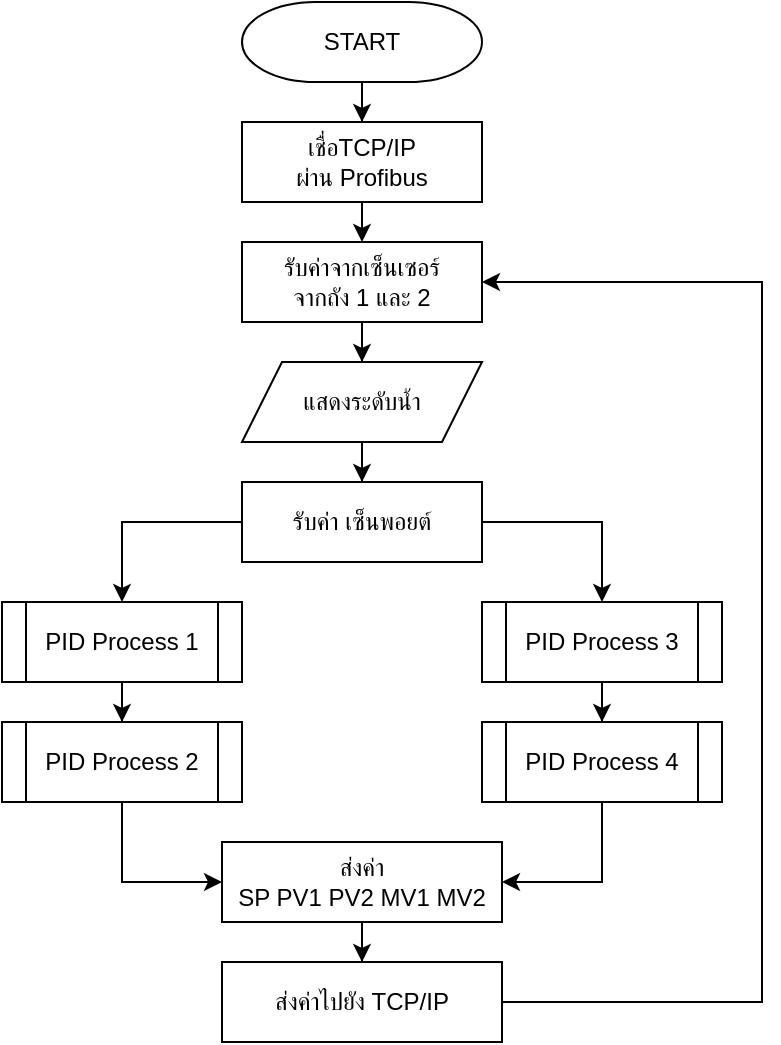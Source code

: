 <mxfile version="24.8.6" pages="2">
  <diagram name="Page-1" id="zoAdKi03R0Wv2_IQGmBw">
    <mxGraphModel dx="1434" dy="818" grid="1" gridSize="10" guides="1" tooltips="1" connect="1" arrows="1" fold="1" page="1" pageScale="1" pageWidth="827" pageHeight="1169" math="0" shadow="0">
      <root>
        <mxCell id="0" />
        <mxCell id="1" parent="0" />
        <mxCell id="R_VAT9pj6olcrUuVR5CC-49" style="edgeStyle=orthogonalEdgeStyle;rounded=0;orthogonalLoop=1;jettySize=auto;html=1;entryX=0.5;entryY=0;entryDx=0;entryDy=0;" parent="1" target="R_VAT9pj6olcrUuVR5CC-2" edge="1">
          <mxGeometry relative="1" as="geometry">
            <mxPoint x="440" y="140" as="sourcePoint" />
          </mxGeometry>
        </mxCell>
        <mxCell id="R_VAT9pj6olcrUuVR5CC-65" value="" style="edgeStyle=orthogonalEdgeStyle;rounded=0;orthogonalLoop=1;jettySize=auto;html=1;" parent="1" source="R_VAT9pj6olcrUuVR5CC-1" target="R_VAT9pj6olcrUuVR5CC-64" edge="1">
          <mxGeometry relative="1" as="geometry" />
        </mxCell>
        <mxCell id="R_VAT9pj6olcrUuVR5CC-1" value="START" style="strokeWidth=1;html=1;shape=mxgraph.flowchart.terminator;whiteSpace=wrap;" parent="1" vertex="1">
          <mxGeometry x="380" y="40" width="120" height="40" as="geometry" />
        </mxCell>
        <mxCell id="R_VAT9pj6olcrUuVR5CC-50" style="edgeStyle=orthogonalEdgeStyle;rounded=0;orthogonalLoop=1;jettySize=auto;html=1;entryX=0.5;entryY=0;entryDx=0;entryDy=0;" parent="1" source="R_VAT9pj6olcrUuVR5CC-2" target="R_VAT9pj6olcrUuVR5CC-4" edge="1">
          <mxGeometry relative="1" as="geometry" />
        </mxCell>
        <mxCell id="R_VAT9pj6olcrUuVR5CC-2" value="รับค่าจากเซ็นเซอร์&lt;div&gt;จากถัง 1 และ 2&lt;/div&gt;" style="rounded=0;whiteSpace=wrap;html=1;" parent="1" vertex="1">
          <mxGeometry x="380" y="160" width="120" height="40" as="geometry" />
        </mxCell>
        <mxCell id="R_VAT9pj6olcrUuVR5CC-52" style="edgeStyle=orthogonalEdgeStyle;rounded=0;orthogonalLoop=1;jettySize=auto;html=1;entryX=0.5;entryY=0;entryDx=0;entryDy=0;" parent="1" source="R_VAT9pj6olcrUuVR5CC-4" target="R_VAT9pj6olcrUuVR5CC-19" edge="1">
          <mxGeometry relative="1" as="geometry" />
        </mxCell>
        <mxCell id="R_VAT9pj6olcrUuVR5CC-4" value="แสดงระดับน้ำ" style="shape=parallelogram;perimeter=parallelogramPerimeter;whiteSpace=wrap;html=1;fixedSize=1;" parent="1" vertex="1">
          <mxGeometry x="380" y="220" width="120" height="40" as="geometry" />
        </mxCell>
        <mxCell id="R_VAT9pj6olcrUuVR5CC-5" style="edgeStyle=orthogonalEdgeStyle;rounded=0;orthogonalLoop=1;jettySize=auto;html=1;exitX=0.5;exitY=1;exitDx=0;exitDy=0;" parent="1" source="R_VAT9pj6olcrUuVR5CC-4" target="R_VAT9pj6olcrUuVR5CC-4" edge="1">
          <mxGeometry relative="1" as="geometry" />
        </mxCell>
        <mxCell id="R_VAT9pj6olcrUuVR5CC-26" value="" style="edgeStyle=orthogonalEdgeStyle;rounded=0;orthogonalLoop=1;jettySize=auto;html=1;" parent="1" source="R_VAT9pj6olcrUuVR5CC-16" target="R_VAT9pj6olcrUuVR5CC-25" edge="1">
          <mxGeometry relative="1" as="geometry" />
        </mxCell>
        <mxCell id="R_VAT9pj6olcrUuVR5CC-16" value="PID Process 1" style="shape=process;whiteSpace=wrap;html=1;backgroundOutline=1;" parent="1" vertex="1">
          <mxGeometry x="260" y="340" width="120" height="40" as="geometry" />
        </mxCell>
        <mxCell id="R_VAT9pj6olcrUuVR5CC-54" style="edgeStyle=orthogonalEdgeStyle;rounded=0;orthogonalLoop=1;jettySize=auto;html=1;entryX=0.5;entryY=0;entryDx=0;entryDy=0;" parent="1" source="R_VAT9pj6olcrUuVR5CC-19" target="R_VAT9pj6olcrUuVR5CC-16" edge="1">
          <mxGeometry relative="1" as="geometry">
            <Array as="points">
              <mxPoint x="320" y="300" />
            </Array>
          </mxGeometry>
        </mxCell>
        <mxCell id="R_VAT9pj6olcrUuVR5CC-59" style="edgeStyle=orthogonalEdgeStyle;rounded=0;orthogonalLoop=1;jettySize=auto;html=1;entryX=0.5;entryY=0;entryDx=0;entryDy=0;" parent="1" source="R_VAT9pj6olcrUuVR5CC-19" target="R_VAT9pj6olcrUuVR5CC-56" edge="1">
          <mxGeometry relative="1" as="geometry">
            <mxPoint x="520" y="340" as="targetPoint" />
            <Array as="points">
              <mxPoint x="560" y="300" />
            </Array>
          </mxGeometry>
        </mxCell>
        <mxCell id="R_VAT9pj6olcrUuVR5CC-19" value="รับค่า เซ็นพอยต์" style="rounded=0;whiteSpace=wrap;html=1;" parent="1" vertex="1">
          <mxGeometry x="380" y="280" width="120" height="40" as="geometry" />
        </mxCell>
        <mxCell id="R_VAT9pj6olcrUuVR5CC-61" style="edgeStyle=orthogonalEdgeStyle;rounded=0;orthogonalLoop=1;jettySize=auto;html=1;entryX=0;entryY=0.5;entryDx=0;entryDy=0;" parent="1" source="R_VAT9pj6olcrUuVR5CC-25" target="R_VAT9pj6olcrUuVR5CC-60" edge="1">
          <mxGeometry relative="1" as="geometry">
            <Array as="points">
              <mxPoint x="320" y="480" />
            </Array>
          </mxGeometry>
        </mxCell>
        <mxCell id="R_VAT9pj6olcrUuVR5CC-25" value="PID Process 2" style="shape=process;whiteSpace=wrap;html=1;backgroundOutline=1;" parent="1" vertex="1">
          <mxGeometry x="260" y="400" width="120" height="40" as="geometry" />
        </mxCell>
        <mxCell id="R_VAT9pj6olcrUuVR5CC-55" value="" style="edgeStyle=orthogonalEdgeStyle;rounded=0;orthogonalLoop=1;jettySize=auto;html=1;" parent="1" source="R_VAT9pj6olcrUuVR5CC-56" target="R_VAT9pj6olcrUuVR5CC-57" edge="1">
          <mxGeometry relative="1" as="geometry" />
        </mxCell>
        <mxCell id="R_VAT9pj6olcrUuVR5CC-56" value="PID Process 3" style="shape=process;whiteSpace=wrap;html=1;backgroundOutline=1;" parent="1" vertex="1">
          <mxGeometry x="500" y="340" width="120" height="40" as="geometry" />
        </mxCell>
        <mxCell id="R_VAT9pj6olcrUuVR5CC-62" style="edgeStyle=orthogonalEdgeStyle;rounded=0;orthogonalLoop=1;jettySize=auto;html=1;entryX=1;entryY=0.5;entryDx=0;entryDy=0;" parent="1" source="R_VAT9pj6olcrUuVR5CC-57" target="R_VAT9pj6olcrUuVR5CC-60" edge="1">
          <mxGeometry relative="1" as="geometry">
            <Array as="points">
              <mxPoint x="560" y="480" />
            </Array>
          </mxGeometry>
        </mxCell>
        <mxCell id="R_VAT9pj6olcrUuVR5CC-57" value="PID Process 4" style="shape=process;whiteSpace=wrap;html=1;backgroundOutline=1;" parent="1" vertex="1">
          <mxGeometry x="500" y="400" width="120" height="40" as="geometry" />
        </mxCell>
        <mxCell id="R_VAT9pj6olcrUuVR5CC-66" value="" style="edgeStyle=orthogonalEdgeStyle;rounded=0;orthogonalLoop=1;jettySize=auto;html=1;" parent="1" source="R_VAT9pj6olcrUuVR5CC-60" target="R_VAT9pj6olcrUuVR5CC-63" edge="1">
          <mxGeometry relative="1" as="geometry" />
        </mxCell>
        <mxCell id="R_VAT9pj6olcrUuVR5CC-60" value="ส่งค่า&lt;div&gt;SP PV1 PV2 MV1 MV2&lt;/div&gt;" style="rounded=0;whiteSpace=wrap;html=1;" parent="1" vertex="1">
          <mxGeometry x="370" y="460" width="140" height="40" as="geometry" />
        </mxCell>
        <mxCell id="R_VAT9pj6olcrUuVR5CC-67" style="edgeStyle=orthogonalEdgeStyle;rounded=0;orthogonalLoop=1;jettySize=auto;html=1;entryX=1;entryY=0.5;entryDx=0;entryDy=0;" parent="1" source="R_VAT9pj6olcrUuVR5CC-63" target="R_VAT9pj6olcrUuVR5CC-2" edge="1">
          <mxGeometry relative="1" as="geometry">
            <Array as="points">
              <mxPoint x="640" y="540" />
              <mxPoint x="640" y="180" />
            </Array>
          </mxGeometry>
        </mxCell>
        <mxCell id="R_VAT9pj6olcrUuVR5CC-63" value="ส่งค่าไปยัง TCP/IP" style="whiteSpace=wrap;html=1;" parent="1" vertex="1">
          <mxGeometry x="370" y="520" width="140" height="40" as="geometry" />
        </mxCell>
        <mxCell id="R_VAT9pj6olcrUuVR5CC-64" value="เชื่อTCP&lt;span style=&quot;background-color: initial;&quot;&gt;/IP&lt;/span&gt;&lt;div&gt;ผ่าน&amp;nbsp;&lt;span style=&quot;background-color: initial;&quot;&gt;Profibus&lt;/span&gt;&lt;/div&gt;" style="whiteSpace=wrap;html=1;" parent="1" vertex="1">
          <mxGeometry x="380" y="100" width="120" height="40" as="geometry" />
        </mxCell>
      </root>
    </mxGraphModel>
  </diagram>
  <diagram id="2byKojZmBFDyjQuGAxbI" name="Page-2">
    <mxGraphModel dx="1434" dy="818" grid="1" gridSize="10" guides="1" tooltips="1" connect="1" arrows="1" fold="1" page="1" pageScale="1" pageWidth="827" pageHeight="1169" math="0" shadow="0">
      <root>
        <mxCell id="0" />
        <mxCell id="1" parent="0" />
        <mxCell id="BiuKC1P5Nka2oSA2BAuv-1" value="" style="edgeStyle=orthogonalEdgeStyle;rounded=0;orthogonalLoop=1;jettySize=auto;html=1;" parent="1" source="BiuKC1P5Nka2oSA2BAuv-2" target="BiuKC1P5Nka2oSA2BAuv-8" edge="1">
          <mxGeometry relative="1" as="geometry" />
        </mxCell>
        <mxCell id="BiuKC1P5Nka2oSA2BAuv-2" value="PID Process 1" style="strokeWidth=1;html=1;shape=mxgraph.flowchart.terminator;whiteSpace=wrap;" parent="1" vertex="1">
          <mxGeometry x="114" y="40" width="120" height="40" as="geometry" />
        </mxCell>
        <mxCell id="BiuKC1P5Nka2oSA2BAuv-3" style="edgeStyle=orthogonalEdgeStyle;rounded=0;orthogonalLoop=1;jettySize=auto;html=1;entryX=0.5;entryY=0;entryDx=0;entryDy=0;" parent="1" source="BiuKC1P5Nka2oSA2BAuv-4" target="BiuKC1P5Nka2oSA2BAuv-5" edge="1">
          <mxGeometry relative="1" as="geometry" />
        </mxCell>
        <mxCell id="BiuKC1P5Nka2oSA2BAuv-4" value="&lt;div&gt;กำหนดค่าเอาท์พุต&lt;/div&gt;&lt;div&gt;MV 1&lt;/div&gt;" style="rounded=0;whiteSpace=wrap;html=1;" parent="1" vertex="1">
          <mxGeometry x="114" y="220" width="120" height="40" as="geometry" />
        </mxCell>
        <mxCell id="BiuKC1P5Nka2oSA2BAuv-5" value="ส่งค่าเอาท์พุตไปยัง&lt;div&gt;PID Process 2&lt;/div&gt;" style="rounded=0;whiteSpace=wrap;html=1;" parent="1" vertex="1">
          <mxGeometry x="114" y="280" width="120" height="40" as="geometry" />
        </mxCell>
        <mxCell id="BiuKC1P5Nka2oSA2BAuv-6" value="Return" style="strokeWidth=1;html=1;shape=mxgraph.flowchart.terminator;whiteSpace=wrap;" parent="1" vertex="1">
          <mxGeometry x="114" y="340" width="120" height="40" as="geometry" />
        </mxCell>
        <mxCell id="BiuKC1P5Nka2oSA2BAuv-38" value="" style="edgeStyle=orthogonalEdgeStyle;rounded=0;orthogonalLoop=1;jettySize=auto;html=1;" parent="1" source="BiuKC1P5Nka2oSA2BAuv-8" target="BiuKC1P5Nka2oSA2BAuv-37" edge="1">
          <mxGeometry relative="1" as="geometry" />
        </mxCell>
        <mxCell id="BiuKC1P5Nka2oSA2BAuv-8" value="รับค่าจากเซ็นเซอร์&lt;div&gt;จากถัง 2 มาเป็น เซ็นพอยต์&lt;/div&gt;" style="rounded=0;whiteSpace=wrap;html=1;" parent="1" vertex="1">
          <mxGeometry x="99" y="100" width="150" height="40" as="geometry" />
        </mxCell>
        <mxCell id="BiuKC1P5Nka2oSA2BAuv-9" style="edgeStyle=orthogonalEdgeStyle;rounded=0;orthogonalLoop=1;jettySize=auto;html=1;entryX=0.5;entryY=0;entryDx=0;entryDy=0;" parent="1" source="BiuKC1P5Nka2oSA2BAuv-10" target="BiuKC1P5Nka2oSA2BAuv-16" edge="1">
          <mxGeometry relative="1" as="geometry" />
        </mxCell>
        <mxCell id="BiuKC1P5Nka2oSA2BAuv-10" value="PID Process 2" style="strokeWidth=1;html=1;shape=mxgraph.flowchart.terminator;whiteSpace=wrap;" parent="1" vertex="1">
          <mxGeometry x="274" y="40" width="120" height="40" as="geometry" />
        </mxCell>
        <mxCell id="BiuKC1P5Nka2oSA2BAuv-11" style="edgeStyle=orthogonalEdgeStyle;rounded=0;orthogonalLoop=1;jettySize=auto;html=1;entryX=0.5;entryY=0;entryDx=0;entryDy=0;" parent="1" source="BiuKC1P5Nka2oSA2BAuv-12" target="BiuKC1P5Nka2oSA2BAuv-13" edge="1">
          <mxGeometry relative="1" as="geometry" />
        </mxCell>
        <mxCell id="BiuKC1P5Nka2oSA2BAuv-12" value="ตั้งค่า&lt;div&gt;Duty cycle time&lt;/div&gt;" style="rounded=0;whiteSpace=wrap;html=1;" parent="1" vertex="1">
          <mxGeometry x="274" y="220" width="120" height="40" as="geometry" />
        </mxCell>
        <mxCell id="BiuKC1P5Nka2oSA2BAuv-13" value="ตั้งค่าเอาท์พุตไป&lt;div&gt;ควบคุมการทำงานของปั้ม&lt;/div&gt;" style="rounded=0;whiteSpace=wrap;html=1;" parent="1" vertex="1">
          <mxGeometry x="259" y="280" width="150" height="40" as="geometry" />
        </mxCell>
        <mxCell id="BiuKC1P5Nka2oSA2BAuv-14" value="Return" style="strokeWidth=1;html=1;shape=mxgraph.flowchart.terminator;whiteSpace=wrap;" parent="1" vertex="1">
          <mxGeometry x="274" y="340" width="120" height="40" as="geometry" />
        </mxCell>
        <mxCell id="BiuKC1P5Nka2oSA2BAuv-41" style="edgeStyle=orthogonalEdgeStyle;rounded=0;orthogonalLoop=1;jettySize=auto;html=1;entryX=0.5;entryY=0;entryDx=0;entryDy=0;" parent="1" source="BiuKC1P5Nka2oSA2BAuv-16" target="BiuKC1P5Nka2oSA2BAuv-40" edge="1">
          <mxGeometry relative="1" as="geometry" />
        </mxCell>
        <mxCell id="BiuKC1P5Nka2oSA2BAuv-16" value="รับค่าจากเซ็นเซอร์&lt;div&gt;จากถัง 1 มาเป็น เซ็นพอยต์&lt;/div&gt;" style="rounded=0;whiteSpace=wrap;html=1;" parent="1" vertex="1">
          <mxGeometry x="259" y="100" width="150" height="40" as="geometry" />
        </mxCell>
        <mxCell id="BiuKC1P5Nka2oSA2BAuv-17" style="edgeStyle=orthogonalEdgeStyle;rounded=0;orthogonalLoop=1;jettySize=auto;html=1;entryX=0.5;entryY=0;entryDx=0;entryDy=0;entryPerimeter=0;" parent="1" source="BiuKC1P5Nka2oSA2BAuv-5" target="BiuKC1P5Nka2oSA2BAuv-6" edge="1">
          <mxGeometry relative="1" as="geometry" />
        </mxCell>
        <mxCell id="BiuKC1P5Nka2oSA2BAuv-18" style="edgeStyle=orthogonalEdgeStyle;rounded=0;orthogonalLoop=1;jettySize=auto;html=1;entryX=0.5;entryY=0;entryDx=0;entryDy=0;entryPerimeter=0;" parent="1" source="BiuKC1P5Nka2oSA2BAuv-13" target="BiuKC1P5Nka2oSA2BAuv-14" edge="1">
          <mxGeometry relative="1" as="geometry" />
        </mxCell>
        <mxCell id="BiuKC1P5Nka2oSA2BAuv-19" value="" style="edgeStyle=orthogonalEdgeStyle;rounded=0;orthogonalLoop=1;jettySize=auto;html=1;" parent="1" source="BiuKC1P5Nka2oSA2BAuv-20" target="BiuKC1P5Nka2oSA2BAuv-26" edge="1">
          <mxGeometry relative="1" as="geometry" />
        </mxCell>
        <mxCell id="BiuKC1P5Nka2oSA2BAuv-20" value="PID Process 3" style="strokeWidth=1;html=1;shape=mxgraph.flowchart.terminator;whiteSpace=wrap;" parent="1" vertex="1">
          <mxGeometry x="434" y="40" width="120" height="40" as="geometry" />
        </mxCell>
        <mxCell id="BiuKC1P5Nka2oSA2BAuv-21" style="edgeStyle=orthogonalEdgeStyle;rounded=0;orthogonalLoop=1;jettySize=auto;html=1;entryX=0.5;entryY=0;entryDx=0;entryDy=0;" parent="1" source="BiuKC1P5Nka2oSA2BAuv-22" target="BiuKC1P5Nka2oSA2BAuv-23" edge="1">
          <mxGeometry relative="1" as="geometry" />
        </mxCell>
        <mxCell id="BiuKC1P5Nka2oSA2BAuv-22" value="&lt;div&gt;กำหนดค่าเอาท์พุต&lt;/div&gt;&lt;div&gt;MV 3&lt;/div&gt;" style="rounded=0;whiteSpace=wrap;html=1;" parent="1" vertex="1">
          <mxGeometry x="434" y="220" width="120" height="40" as="geometry" />
        </mxCell>
        <mxCell id="BiuKC1P5Nka2oSA2BAuv-23" value="ตั้งค่าเอาท์พุตไปยัง&lt;div&gt;PID Process 4&lt;/div&gt;" style="rounded=0;whiteSpace=wrap;html=1;" parent="1" vertex="1">
          <mxGeometry x="434" y="280" width="120" height="40" as="geometry" />
        </mxCell>
        <mxCell id="BiuKC1P5Nka2oSA2BAuv-24" value="Return" style="strokeWidth=1;html=1;shape=mxgraph.flowchart.terminator;whiteSpace=wrap;" parent="1" vertex="1">
          <mxGeometry x="434" y="340" width="120" height="40" as="geometry" />
        </mxCell>
        <mxCell id="BiuKC1P5Nka2oSA2BAuv-25" style="edgeStyle=orthogonalEdgeStyle;rounded=0;orthogonalLoop=1;jettySize=auto;html=1;entryX=0.5;entryY=0;entryDx=0;entryDy=0;" parent="1" target="BiuKC1P5Nka2oSA2BAuv-22" edge="1">
          <mxGeometry relative="1" as="geometry">
            <mxPoint x="494" y="200" as="sourcePoint" />
          </mxGeometry>
        </mxCell>
        <mxCell id="BiuKC1P5Nka2oSA2BAuv-45" style="edgeStyle=orthogonalEdgeStyle;rounded=0;orthogonalLoop=1;jettySize=auto;html=1;" parent="1" source="BiuKC1P5Nka2oSA2BAuv-26" target="BiuKC1P5Nka2oSA2BAuv-43" edge="1">
          <mxGeometry relative="1" as="geometry" />
        </mxCell>
        <mxCell id="BiuKC1P5Nka2oSA2BAuv-26" value="รับค่าจากเซ็นเซอร์&lt;div&gt;จากถัง 4 มาเป็น เซ็นพอยต์&lt;/div&gt;" style="rounded=0;whiteSpace=wrap;html=1;" parent="1" vertex="1">
          <mxGeometry x="419" y="100" width="150" height="40" as="geometry" />
        </mxCell>
        <mxCell id="BiuKC1P5Nka2oSA2BAuv-27" style="edgeStyle=orthogonalEdgeStyle;rounded=0;orthogonalLoop=1;jettySize=auto;html=1;entryX=0.5;entryY=0;entryDx=0;entryDy=0;entryPerimeter=0;" parent="1" source="BiuKC1P5Nka2oSA2BAuv-23" target="BiuKC1P5Nka2oSA2BAuv-24" edge="1">
          <mxGeometry relative="1" as="geometry" />
        </mxCell>
        <mxCell id="BiuKC1P5Nka2oSA2BAuv-47" value="" style="edgeStyle=orthogonalEdgeStyle;rounded=0;orthogonalLoop=1;jettySize=auto;html=1;" parent="1" source="BiuKC1P5Nka2oSA2BAuv-29" target="BiuKC1P5Nka2oSA2BAuv-46" edge="1">
          <mxGeometry relative="1" as="geometry" />
        </mxCell>
        <mxCell id="BiuKC1P5Nka2oSA2BAuv-29" value="PID Process 4" style="strokeWidth=1;html=1;shape=mxgraph.flowchart.terminator;whiteSpace=wrap;" parent="1" vertex="1">
          <mxGeometry x="594" y="40" width="120" height="40" as="geometry" />
        </mxCell>
        <mxCell id="BiuKC1P5Nka2oSA2BAuv-30" style="edgeStyle=orthogonalEdgeStyle;rounded=0;orthogonalLoop=1;jettySize=auto;html=1;entryX=0.5;entryY=0;entryDx=0;entryDy=0;" parent="1" source="BiuKC1P5Nka2oSA2BAuv-31" target="BiuKC1P5Nka2oSA2BAuv-32" edge="1">
          <mxGeometry relative="1" as="geometry" />
        </mxCell>
        <mxCell id="BiuKC1P5Nka2oSA2BAuv-31" value="ตั้งค่า&lt;div&gt;Duty cycle time&lt;/div&gt;" style="rounded=0;whiteSpace=wrap;html=1;" parent="1" vertex="1">
          <mxGeometry x="594" y="220" width="120" height="40" as="geometry" />
        </mxCell>
        <mxCell id="BiuKC1P5Nka2oSA2BAuv-32" value="ตั้งค่าเอาท์พุตไป&lt;div&gt;ควบคุมการทำงานของปั้ม&lt;/div&gt;" style="rounded=0;whiteSpace=wrap;html=1;" parent="1" vertex="1">
          <mxGeometry x="579" y="280" width="150" height="40" as="geometry" />
        </mxCell>
        <mxCell id="BiuKC1P5Nka2oSA2BAuv-33" value="Return" style="strokeWidth=1;html=1;shape=mxgraph.flowchart.terminator;whiteSpace=wrap;" parent="1" vertex="1">
          <mxGeometry x="594" y="340" width="120" height="40" as="geometry" />
        </mxCell>
        <mxCell id="BiuKC1P5Nka2oSA2BAuv-34" style="edgeStyle=orthogonalEdgeStyle;rounded=0;orthogonalLoop=1;jettySize=auto;html=1;entryX=0.5;entryY=0;entryDx=0;entryDy=0;" parent="1" source="BiuKC1P5Nka2oSA2BAuv-35" target="BiuKC1P5Nka2oSA2BAuv-31" edge="1">
          <mxGeometry relative="1" as="geometry" />
        </mxCell>
        <mxCell id="BiuKC1P5Nka2oSA2BAuv-35" value="รับค่าจากเซ็นเซอร์&lt;div&gt;จากถัง 3 มาเป็น เซ็นพอยต์&lt;/div&gt;" style="rounded=0;whiteSpace=wrap;html=1;" parent="1" vertex="1">
          <mxGeometry x="579" y="160" width="150" height="40" as="geometry" />
        </mxCell>
        <mxCell id="BiuKC1P5Nka2oSA2BAuv-36" style="edgeStyle=orthogonalEdgeStyle;rounded=0;orthogonalLoop=1;jettySize=auto;html=1;entryX=0.5;entryY=0;entryDx=0;entryDy=0;entryPerimeter=0;" parent="1" source="BiuKC1P5Nka2oSA2BAuv-32" target="BiuKC1P5Nka2oSA2BAuv-33" edge="1">
          <mxGeometry relative="1" as="geometry" />
        </mxCell>
        <mxCell id="BiuKC1P5Nka2oSA2BAuv-39" style="edgeStyle=orthogonalEdgeStyle;rounded=0;orthogonalLoop=1;jettySize=auto;html=1;" parent="1" source="BiuKC1P5Nka2oSA2BAuv-37" target="BiuKC1P5Nka2oSA2BAuv-4" edge="1">
          <mxGeometry relative="1" as="geometry" />
        </mxCell>
        <mxCell id="BiuKC1P5Nka2oSA2BAuv-37" value="คำนวณค่า Error และใช้&lt;div&gt;&lt;span style=&quot;background-color: initial;&quot;&gt;Kp Ki Kd&lt;/span&gt;&lt;/div&gt;" style="rounded=0;whiteSpace=wrap;html=1;" parent="1" vertex="1">
          <mxGeometry x="99" y="160" width="150" height="40" as="geometry" />
        </mxCell>
        <mxCell id="BiuKC1P5Nka2oSA2BAuv-42" style="edgeStyle=orthogonalEdgeStyle;rounded=0;orthogonalLoop=1;jettySize=auto;html=1;" parent="1" source="BiuKC1P5Nka2oSA2BAuv-40" target="BiuKC1P5Nka2oSA2BAuv-12" edge="1">
          <mxGeometry relative="1" as="geometry" />
        </mxCell>
        <mxCell id="BiuKC1P5Nka2oSA2BAuv-40" value="คำนวณค่า Error และใช้&lt;div&gt;&lt;span style=&quot;background-color: initial;&quot;&gt;Kp Ki Kd&lt;/span&gt;&lt;/div&gt;" style="rounded=0;whiteSpace=wrap;html=1;" parent="1" vertex="1">
          <mxGeometry x="259" y="160" width="150" height="40" as="geometry" />
        </mxCell>
        <mxCell id="BiuKC1P5Nka2oSA2BAuv-43" value="คำนวณค่า Error และใช้&lt;div&gt;&lt;span style=&quot;background-color: initial;&quot;&gt;Kp Ki Kd&lt;/span&gt;&lt;/div&gt;" style="rounded=0;whiteSpace=wrap;html=1;" parent="1" vertex="1">
          <mxGeometry x="419" y="160" width="150" height="40" as="geometry" />
        </mxCell>
        <mxCell id="BiuKC1P5Nka2oSA2BAuv-50" value="" style="edgeStyle=orthogonalEdgeStyle;rounded=0;orthogonalLoop=1;jettySize=auto;html=1;" parent="1" source="BiuKC1P5Nka2oSA2BAuv-46" target="BiuKC1P5Nka2oSA2BAuv-35" edge="1">
          <mxGeometry relative="1" as="geometry" />
        </mxCell>
        <mxCell id="BiuKC1P5Nka2oSA2BAuv-46" value="คำนวณค่า Error และใช้&lt;div&gt;&lt;span style=&quot;background-color: initial;&quot;&gt;Kp Ki Kd&lt;/span&gt;&lt;/div&gt;" style="rounded=0;whiteSpace=wrap;html=1;" parent="1" vertex="1">
          <mxGeometry x="579" y="100" width="150" height="40" as="geometry" />
        </mxCell>
      </root>
    </mxGraphModel>
  </diagram>
</mxfile>

